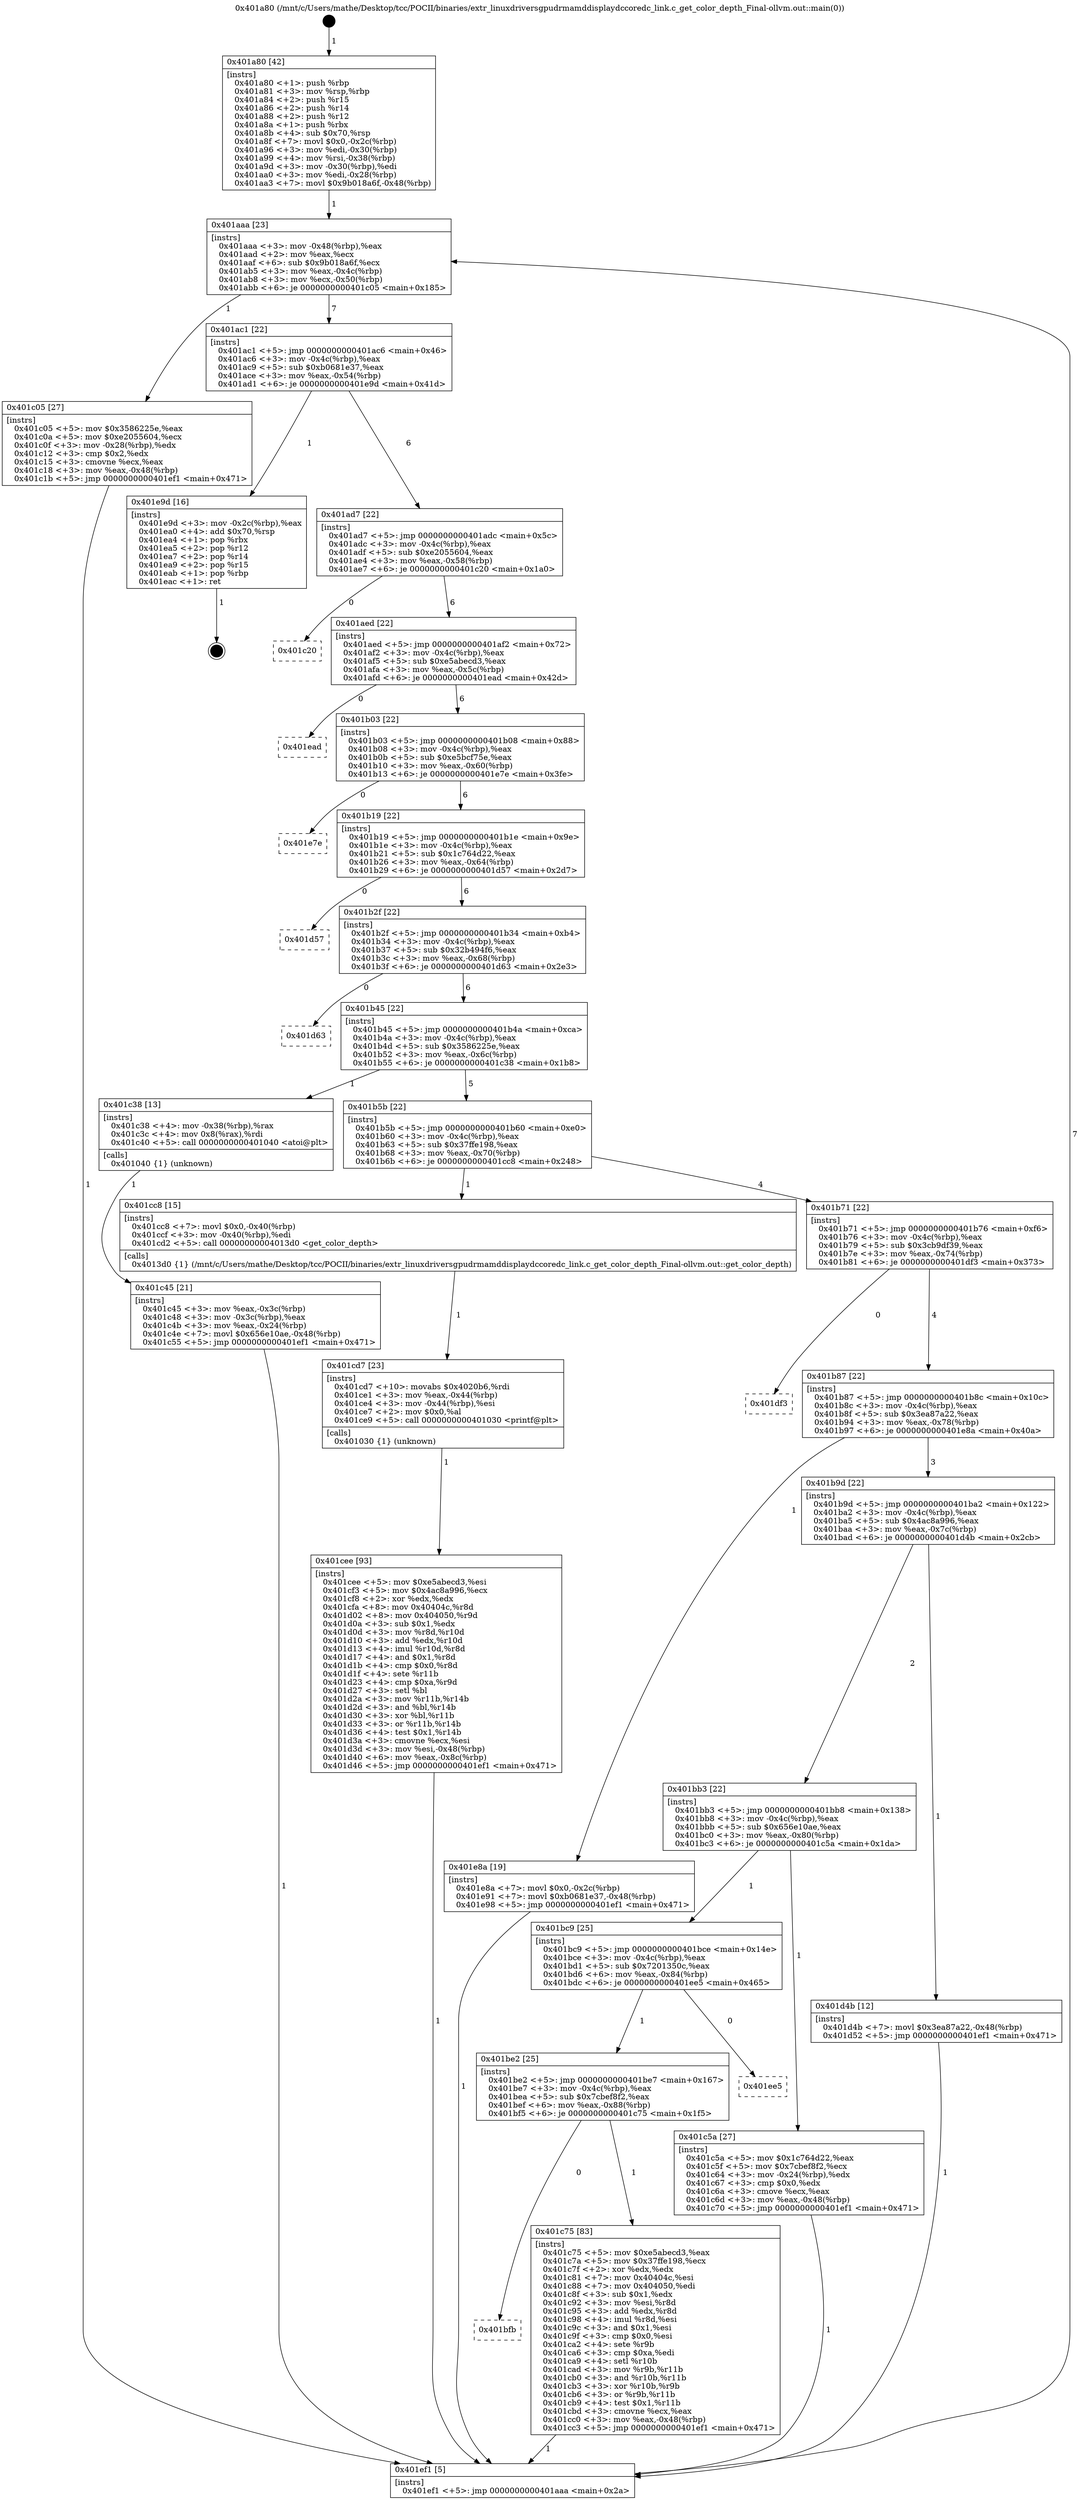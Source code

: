 digraph "0x401a80" {
  label = "0x401a80 (/mnt/c/Users/mathe/Desktop/tcc/POCII/binaries/extr_linuxdriversgpudrmamddisplaydccoredc_link.c_get_color_depth_Final-ollvm.out::main(0))"
  labelloc = "t"
  node[shape=record]

  Entry [label="",width=0.3,height=0.3,shape=circle,fillcolor=black,style=filled]
  "0x401aaa" [label="{
     0x401aaa [23]\l
     | [instrs]\l
     &nbsp;&nbsp;0x401aaa \<+3\>: mov -0x48(%rbp),%eax\l
     &nbsp;&nbsp;0x401aad \<+2\>: mov %eax,%ecx\l
     &nbsp;&nbsp;0x401aaf \<+6\>: sub $0x9b018a6f,%ecx\l
     &nbsp;&nbsp;0x401ab5 \<+3\>: mov %eax,-0x4c(%rbp)\l
     &nbsp;&nbsp;0x401ab8 \<+3\>: mov %ecx,-0x50(%rbp)\l
     &nbsp;&nbsp;0x401abb \<+6\>: je 0000000000401c05 \<main+0x185\>\l
  }"]
  "0x401c05" [label="{
     0x401c05 [27]\l
     | [instrs]\l
     &nbsp;&nbsp;0x401c05 \<+5\>: mov $0x3586225e,%eax\l
     &nbsp;&nbsp;0x401c0a \<+5\>: mov $0xe2055604,%ecx\l
     &nbsp;&nbsp;0x401c0f \<+3\>: mov -0x28(%rbp),%edx\l
     &nbsp;&nbsp;0x401c12 \<+3\>: cmp $0x2,%edx\l
     &nbsp;&nbsp;0x401c15 \<+3\>: cmovne %ecx,%eax\l
     &nbsp;&nbsp;0x401c18 \<+3\>: mov %eax,-0x48(%rbp)\l
     &nbsp;&nbsp;0x401c1b \<+5\>: jmp 0000000000401ef1 \<main+0x471\>\l
  }"]
  "0x401ac1" [label="{
     0x401ac1 [22]\l
     | [instrs]\l
     &nbsp;&nbsp;0x401ac1 \<+5\>: jmp 0000000000401ac6 \<main+0x46\>\l
     &nbsp;&nbsp;0x401ac6 \<+3\>: mov -0x4c(%rbp),%eax\l
     &nbsp;&nbsp;0x401ac9 \<+5\>: sub $0xb0681e37,%eax\l
     &nbsp;&nbsp;0x401ace \<+3\>: mov %eax,-0x54(%rbp)\l
     &nbsp;&nbsp;0x401ad1 \<+6\>: je 0000000000401e9d \<main+0x41d\>\l
  }"]
  "0x401ef1" [label="{
     0x401ef1 [5]\l
     | [instrs]\l
     &nbsp;&nbsp;0x401ef1 \<+5\>: jmp 0000000000401aaa \<main+0x2a\>\l
  }"]
  "0x401a80" [label="{
     0x401a80 [42]\l
     | [instrs]\l
     &nbsp;&nbsp;0x401a80 \<+1\>: push %rbp\l
     &nbsp;&nbsp;0x401a81 \<+3\>: mov %rsp,%rbp\l
     &nbsp;&nbsp;0x401a84 \<+2\>: push %r15\l
     &nbsp;&nbsp;0x401a86 \<+2\>: push %r14\l
     &nbsp;&nbsp;0x401a88 \<+2\>: push %r12\l
     &nbsp;&nbsp;0x401a8a \<+1\>: push %rbx\l
     &nbsp;&nbsp;0x401a8b \<+4\>: sub $0x70,%rsp\l
     &nbsp;&nbsp;0x401a8f \<+7\>: movl $0x0,-0x2c(%rbp)\l
     &nbsp;&nbsp;0x401a96 \<+3\>: mov %edi,-0x30(%rbp)\l
     &nbsp;&nbsp;0x401a99 \<+4\>: mov %rsi,-0x38(%rbp)\l
     &nbsp;&nbsp;0x401a9d \<+3\>: mov -0x30(%rbp),%edi\l
     &nbsp;&nbsp;0x401aa0 \<+3\>: mov %edi,-0x28(%rbp)\l
     &nbsp;&nbsp;0x401aa3 \<+7\>: movl $0x9b018a6f,-0x48(%rbp)\l
  }"]
  Exit [label="",width=0.3,height=0.3,shape=circle,fillcolor=black,style=filled,peripheries=2]
  "0x401e9d" [label="{
     0x401e9d [16]\l
     | [instrs]\l
     &nbsp;&nbsp;0x401e9d \<+3\>: mov -0x2c(%rbp),%eax\l
     &nbsp;&nbsp;0x401ea0 \<+4\>: add $0x70,%rsp\l
     &nbsp;&nbsp;0x401ea4 \<+1\>: pop %rbx\l
     &nbsp;&nbsp;0x401ea5 \<+2\>: pop %r12\l
     &nbsp;&nbsp;0x401ea7 \<+2\>: pop %r14\l
     &nbsp;&nbsp;0x401ea9 \<+2\>: pop %r15\l
     &nbsp;&nbsp;0x401eab \<+1\>: pop %rbp\l
     &nbsp;&nbsp;0x401eac \<+1\>: ret\l
  }"]
  "0x401ad7" [label="{
     0x401ad7 [22]\l
     | [instrs]\l
     &nbsp;&nbsp;0x401ad7 \<+5\>: jmp 0000000000401adc \<main+0x5c\>\l
     &nbsp;&nbsp;0x401adc \<+3\>: mov -0x4c(%rbp),%eax\l
     &nbsp;&nbsp;0x401adf \<+5\>: sub $0xe2055604,%eax\l
     &nbsp;&nbsp;0x401ae4 \<+3\>: mov %eax,-0x58(%rbp)\l
     &nbsp;&nbsp;0x401ae7 \<+6\>: je 0000000000401c20 \<main+0x1a0\>\l
  }"]
  "0x401cee" [label="{
     0x401cee [93]\l
     | [instrs]\l
     &nbsp;&nbsp;0x401cee \<+5\>: mov $0xe5abecd3,%esi\l
     &nbsp;&nbsp;0x401cf3 \<+5\>: mov $0x4ac8a996,%ecx\l
     &nbsp;&nbsp;0x401cf8 \<+2\>: xor %edx,%edx\l
     &nbsp;&nbsp;0x401cfa \<+8\>: mov 0x40404c,%r8d\l
     &nbsp;&nbsp;0x401d02 \<+8\>: mov 0x404050,%r9d\l
     &nbsp;&nbsp;0x401d0a \<+3\>: sub $0x1,%edx\l
     &nbsp;&nbsp;0x401d0d \<+3\>: mov %r8d,%r10d\l
     &nbsp;&nbsp;0x401d10 \<+3\>: add %edx,%r10d\l
     &nbsp;&nbsp;0x401d13 \<+4\>: imul %r10d,%r8d\l
     &nbsp;&nbsp;0x401d17 \<+4\>: and $0x1,%r8d\l
     &nbsp;&nbsp;0x401d1b \<+4\>: cmp $0x0,%r8d\l
     &nbsp;&nbsp;0x401d1f \<+4\>: sete %r11b\l
     &nbsp;&nbsp;0x401d23 \<+4\>: cmp $0xa,%r9d\l
     &nbsp;&nbsp;0x401d27 \<+3\>: setl %bl\l
     &nbsp;&nbsp;0x401d2a \<+3\>: mov %r11b,%r14b\l
     &nbsp;&nbsp;0x401d2d \<+3\>: and %bl,%r14b\l
     &nbsp;&nbsp;0x401d30 \<+3\>: xor %bl,%r11b\l
     &nbsp;&nbsp;0x401d33 \<+3\>: or %r11b,%r14b\l
     &nbsp;&nbsp;0x401d36 \<+4\>: test $0x1,%r14b\l
     &nbsp;&nbsp;0x401d3a \<+3\>: cmovne %ecx,%esi\l
     &nbsp;&nbsp;0x401d3d \<+3\>: mov %esi,-0x48(%rbp)\l
     &nbsp;&nbsp;0x401d40 \<+6\>: mov %eax,-0x8c(%rbp)\l
     &nbsp;&nbsp;0x401d46 \<+5\>: jmp 0000000000401ef1 \<main+0x471\>\l
  }"]
  "0x401c20" [label="{
     0x401c20\l
  }", style=dashed]
  "0x401aed" [label="{
     0x401aed [22]\l
     | [instrs]\l
     &nbsp;&nbsp;0x401aed \<+5\>: jmp 0000000000401af2 \<main+0x72\>\l
     &nbsp;&nbsp;0x401af2 \<+3\>: mov -0x4c(%rbp),%eax\l
     &nbsp;&nbsp;0x401af5 \<+5\>: sub $0xe5abecd3,%eax\l
     &nbsp;&nbsp;0x401afa \<+3\>: mov %eax,-0x5c(%rbp)\l
     &nbsp;&nbsp;0x401afd \<+6\>: je 0000000000401ead \<main+0x42d\>\l
  }"]
  "0x401cd7" [label="{
     0x401cd7 [23]\l
     | [instrs]\l
     &nbsp;&nbsp;0x401cd7 \<+10\>: movabs $0x4020b6,%rdi\l
     &nbsp;&nbsp;0x401ce1 \<+3\>: mov %eax,-0x44(%rbp)\l
     &nbsp;&nbsp;0x401ce4 \<+3\>: mov -0x44(%rbp),%esi\l
     &nbsp;&nbsp;0x401ce7 \<+2\>: mov $0x0,%al\l
     &nbsp;&nbsp;0x401ce9 \<+5\>: call 0000000000401030 \<printf@plt\>\l
     | [calls]\l
     &nbsp;&nbsp;0x401030 \{1\} (unknown)\l
  }"]
  "0x401ead" [label="{
     0x401ead\l
  }", style=dashed]
  "0x401b03" [label="{
     0x401b03 [22]\l
     | [instrs]\l
     &nbsp;&nbsp;0x401b03 \<+5\>: jmp 0000000000401b08 \<main+0x88\>\l
     &nbsp;&nbsp;0x401b08 \<+3\>: mov -0x4c(%rbp),%eax\l
     &nbsp;&nbsp;0x401b0b \<+5\>: sub $0xe5bcf75e,%eax\l
     &nbsp;&nbsp;0x401b10 \<+3\>: mov %eax,-0x60(%rbp)\l
     &nbsp;&nbsp;0x401b13 \<+6\>: je 0000000000401e7e \<main+0x3fe\>\l
  }"]
  "0x401bfb" [label="{
     0x401bfb\l
  }", style=dashed]
  "0x401e7e" [label="{
     0x401e7e\l
  }", style=dashed]
  "0x401b19" [label="{
     0x401b19 [22]\l
     | [instrs]\l
     &nbsp;&nbsp;0x401b19 \<+5\>: jmp 0000000000401b1e \<main+0x9e\>\l
     &nbsp;&nbsp;0x401b1e \<+3\>: mov -0x4c(%rbp),%eax\l
     &nbsp;&nbsp;0x401b21 \<+5\>: sub $0x1c764d22,%eax\l
     &nbsp;&nbsp;0x401b26 \<+3\>: mov %eax,-0x64(%rbp)\l
     &nbsp;&nbsp;0x401b29 \<+6\>: je 0000000000401d57 \<main+0x2d7\>\l
  }"]
  "0x401c75" [label="{
     0x401c75 [83]\l
     | [instrs]\l
     &nbsp;&nbsp;0x401c75 \<+5\>: mov $0xe5abecd3,%eax\l
     &nbsp;&nbsp;0x401c7a \<+5\>: mov $0x37ffe198,%ecx\l
     &nbsp;&nbsp;0x401c7f \<+2\>: xor %edx,%edx\l
     &nbsp;&nbsp;0x401c81 \<+7\>: mov 0x40404c,%esi\l
     &nbsp;&nbsp;0x401c88 \<+7\>: mov 0x404050,%edi\l
     &nbsp;&nbsp;0x401c8f \<+3\>: sub $0x1,%edx\l
     &nbsp;&nbsp;0x401c92 \<+3\>: mov %esi,%r8d\l
     &nbsp;&nbsp;0x401c95 \<+3\>: add %edx,%r8d\l
     &nbsp;&nbsp;0x401c98 \<+4\>: imul %r8d,%esi\l
     &nbsp;&nbsp;0x401c9c \<+3\>: and $0x1,%esi\l
     &nbsp;&nbsp;0x401c9f \<+3\>: cmp $0x0,%esi\l
     &nbsp;&nbsp;0x401ca2 \<+4\>: sete %r9b\l
     &nbsp;&nbsp;0x401ca6 \<+3\>: cmp $0xa,%edi\l
     &nbsp;&nbsp;0x401ca9 \<+4\>: setl %r10b\l
     &nbsp;&nbsp;0x401cad \<+3\>: mov %r9b,%r11b\l
     &nbsp;&nbsp;0x401cb0 \<+3\>: and %r10b,%r11b\l
     &nbsp;&nbsp;0x401cb3 \<+3\>: xor %r10b,%r9b\l
     &nbsp;&nbsp;0x401cb6 \<+3\>: or %r9b,%r11b\l
     &nbsp;&nbsp;0x401cb9 \<+4\>: test $0x1,%r11b\l
     &nbsp;&nbsp;0x401cbd \<+3\>: cmovne %ecx,%eax\l
     &nbsp;&nbsp;0x401cc0 \<+3\>: mov %eax,-0x48(%rbp)\l
     &nbsp;&nbsp;0x401cc3 \<+5\>: jmp 0000000000401ef1 \<main+0x471\>\l
  }"]
  "0x401d57" [label="{
     0x401d57\l
  }", style=dashed]
  "0x401b2f" [label="{
     0x401b2f [22]\l
     | [instrs]\l
     &nbsp;&nbsp;0x401b2f \<+5\>: jmp 0000000000401b34 \<main+0xb4\>\l
     &nbsp;&nbsp;0x401b34 \<+3\>: mov -0x4c(%rbp),%eax\l
     &nbsp;&nbsp;0x401b37 \<+5\>: sub $0x32b494f6,%eax\l
     &nbsp;&nbsp;0x401b3c \<+3\>: mov %eax,-0x68(%rbp)\l
     &nbsp;&nbsp;0x401b3f \<+6\>: je 0000000000401d63 \<main+0x2e3\>\l
  }"]
  "0x401be2" [label="{
     0x401be2 [25]\l
     | [instrs]\l
     &nbsp;&nbsp;0x401be2 \<+5\>: jmp 0000000000401be7 \<main+0x167\>\l
     &nbsp;&nbsp;0x401be7 \<+3\>: mov -0x4c(%rbp),%eax\l
     &nbsp;&nbsp;0x401bea \<+5\>: sub $0x7cbef8f2,%eax\l
     &nbsp;&nbsp;0x401bef \<+6\>: mov %eax,-0x88(%rbp)\l
     &nbsp;&nbsp;0x401bf5 \<+6\>: je 0000000000401c75 \<main+0x1f5\>\l
  }"]
  "0x401d63" [label="{
     0x401d63\l
  }", style=dashed]
  "0x401b45" [label="{
     0x401b45 [22]\l
     | [instrs]\l
     &nbsp;&nbsp;0x401b45 \<+5\>: jmp 0000000000401b4a \<main+0xca\>\l
     &nbsp;&nbsp;0x401b4a \<+3\>: mov -0x4c(%rbp),%eax\l
     &nbsp;&nbsp;0x401b4d \<+5\>: sub $0x3586225e,%eax\l
     &nbsp;&nbsp;0x401b52 \<+3\>: mov %eax,-0x6c(%rbp)\l
     &nbsp;&nbsp;0x401b55 \<+6\>: je 0000000000401c38 \<main+0x1b8\>\l
  }"]
  "0x401ee5" [label="{
     0x401ee5\l
  }", style=dashed]
  "0x401c38" [label="{
     0x401c38 [13]\l
     | [instrs]\l
     &nbsp;&nbsp;0x401c38 \<+4\>: mov -0x38(%rbp),%rax\l
     &nbsp;&nbsp;0x401c3c \<+4\>: mov 0x8(%rax),%rdi\l
     &nbsp;&nbsp;0x401c40 \<+5\>: call 0000000000401040 \<atoi@plt\>\l
     | [calls]\l
     &nbsp;&nbsp;0x401040 \{1\} (unknown)\l
  }"]
  "0x401b5b" [label="{
     0x401b5b [22]\l
     | [instrs]\l
     &nbsp;&nbsp;0x401b5b \<+5\>: jmp 0000000000401b60 \<main+0xe0\>\l
     &nbsp;&nbsp;0x401b60 \<+3\>: mov -0x4c(%rbp),%eax\l
     &nbsp;&nbsp;0x401b63 \<+5\>: sub $0x37ffe198,%eax\l
     &nbsp;&nbsp;0x401b68 \<+3\>: mov %eax,-0x70(%rbp)\l
     &nbsp;&nbsp;0x401b6b \<+6\>: je 0000000000401cc8 \<main+0x248\>\l
  }"]
  "0x401c45" [label="{
     0x401c45 [21]\l
     | [instrs]\l
     &nbsp;&nbsp;0x401c45 \<+3\>: mov %eax,-0x3c(%rbp)\l
     &nbsp;&nbsp;0x401c48 \<+3\>: mov -0x3c(%rbp),%eax\l
     &nbsp;&nbsp;0x401c4b \<+3\>: mov %eax,-0x24(%rbp)\l
     &nbsp;&nbsp;0x401c4e \<+7\>: movl $0x656e10ae,-0x48(%rbp)\l
     &nbsp;&nbsp;0x401c55 \<+5\>: jmp 0000000000401ef1 \<main+0x471\>\l
  }"]
  "0x401bc9" [label="{
     0x401bc9 [25]\l
     | [instrs]\l
     &nbsp;&nbsp;0x401bc9 \<+5\>: jmp 0000000000401bce \<main+0x14e\>\l
     &nbsp;&nbsp;0x401bce \<+3\>: mov -0x4c(%rbp),%eax\l
     &nbsp;&nbsp;0x401bd1 \<+5\>: sub $0x7201350c,%eax\l
     &nbsp;&nbsp;0x401bd6 \<+6\>: mov %eax,-0x84(%rbp)\l
     &nbsp;&nbsp;0x401bdc \<+6\>: je 0000000000401ee5 \<main+0x465\>\l
  }"]
  "0x401cc8" [label="{
     0x401cc8 [15]\l
     | [instrs]\l
     &nbsp;&nbsp;0x401cc8 \<+7\>: movl $0x0,-0x40(%rbp)\l
     &nbsp;&nbsp;0x401ccf \<+3\>: mov -0x40(%rbp),%edi\l
     &nbsp;&nbsp;0x401cd2 \<+5\>: call 00000000004013d0 \<get_color_depth\>\l
     | [calls]\l
     &nbsp;&nbsp;0x4013d0 \{1\} (/mnt/c/Users/mathe/Desktop/tcc/POCII/binaries/extr_linuxdriversgpudrmamddisplaydccoredc_link.c_get_color_depth_Final-ollvm.out::get_color_depth)\l
  }"]
  "0x401b71" [label="{
     0x401b71 [22]\l
     | [instrs]\l
     &nbsp;&nbsp;0x401b71 \<+5\>: jmp 0000000000401b76 \<main+0xf6\>\l
     &nbsp;&nbsp;0x401b76 \<+3\>: mov -0x4c(%rbp),%eax\l
     &nbsp;&nbsp;0x401b79 \<+5\>: sub $0x3cb9df39,%eax\l
     &nbsp;&nbsp;0x401b7e \<+3\>: mov %eax,-0x74(%rbp)\l
     &nbsp;&nbsp;0x401b81 \<+6\>: je 0000000000401df3 \<main+0x373\>\l
  }"]
  "0x401c5a" [label="{
     0x401c5a [27]\l
     | [instrs]\l
     &nbsp;&nbsp;0x401c5a \<+5\>: mov $0x1c764d22,%eax\l
     &nbsp;&nbsp;0x401c5f \<+5\>: mov $0x7cbef8f2,%ecx\l
     &nbsp;&nbsp;0x401c64 \<+3\>: mov -0x24(%rbp),%edx\l
     &nbsp;&nbsp;0x401c67 \<+3\>: cmp $0x0,%edx\l
     &nbsp;&nbsp;0x401c6a \<+3\>: cmove %ecx,%eax\l
     &nbsp;&nbsp;0x401c6d \<+3\>: mov %eax,-0x48(%rbp)\l
     &nbsp;&nbsp;0x401c70 \<+5\>: jmp 0000000000401ef1 \<main+0x471\>\l
  }"]
  "0x401df3" [label="{
     0x401df3\l
  }", style=dashed]
  "0x401b87" [label="{
     0x401b87 [22]\l
     | [instrs]\l
     &nbsp;&nbsp;0x401b87 \<+5\>: jmp 0000000000401b8c \<main+0x10c\>\l
     &nbsp;&nbsp;0x401b8c \<+3\>: mov -0x4c(%rbp),%eax\l
     &nbsp;&nbsp;0x401b8f \<+5\>: sub $0x3ea87a22,%eax\l
     &nbsp;&nbsp;0x401b94 \<+3\>: mov %eax,-0x78(%rbp)\l
     &nbsp;&nbsp;0x401b97 \<+6\>: je 0000000000401e8a \<main+0x40a\>\l
  }"]
  "0x401bb3" [label="{
     0x401bb3 [22]\l
     | [instrs]\l
     &nbsp;&nbsp;0x401bb3 \<+5\>: jmp 0000000000401bb8 \<main+0x138\>\l
     &nbsp;&nbsp;0x401bb8 \<+3\>: mov -0x4c(%rbp),%eax\l
     &nbsp;&nbsp;0x401bbb \<+5\>: sub $0x656e10ae,%eax\l
     &nbsp;&nbsp;0x401bc0 \<+3\>: mov %eax,-0x80(%rbp)\l
     &nbsp;&nbsp;0x401bc3 \<+6\>: je 0000000000401c5a \<main+0x1da\>\l
  }"]
  "0x401e8a" [label="{
     0x401e8a [19]\l
     | [instrs]\l
     &nbsp;&nbsp;0x401e8a \<+7\>: movl $0x0,-0x2c(%rbp)\l
     &nbsp;&nbsp;0x401e91 \<+7\>: movl $0xb0681e37,-0x48(%rbp)\l
     &nbsp;&nbsp;0x401e98 \<+5\>: jmp 0000000000401ef1 \<main+0x471\>\l
  }"]
  "0x401b9d" [label="{
     0x401b9d [22]\l
     | [instrs]\l
     &nbsp;&nbsp;0x401b9d \<+5\>: jmp 0000000000401ba2 \<main+0x122\>\l
     &nbsp;&nbsp;0x401ba2 \<+3\>: mov -0x4c(%rbp),%eax\l
     &nbsp;&nbsp;0x401ba5 \<+5\>: sub $0x4ac8a996,%eax\l
     &nbsp;&nbsp;0x401baa \<+3\>: mov %eax,-0x7c(%rbp)\l
     &nbsp;&nbsp;0x401bad \<+6\>: je 0000000000401d4b \<main+0x2cb\>\l
  }"]
  "0x401d4b" [label="{
     0x401d4b [12]\l
     | [instrs]\l
     &nbsp;&nbsp;0x401d4b \<+7\>: movl $0x3ea87a22,-0x48(%rbp)\l
     &nbsp;&nbsp;0x401d52 \<+5\>: jmp 0000000000401ef1 \<main+0x471\>\l
  }"]
  Entry -> "0x401a80" [label=" 1"]
  "0x401aaa" -> "0x401c05" [label=" 1"]
  "0x401aaa" -> "0x401ac1" [label=" 7"]
  "0x401c05" -> "0x401ef1" [label=" 1"]
  "0x401a80" -> "0x401aaa" [label=" 1"]
  "0x401ef1" -> "0x401aaa" [label=" 7"]
  "0x401e9d" -> Exit [label=" 1"]
  "0x401ac1" -> "0x401e9d" [label=" 1"]
  "0x401ac1" -> "0x401ad7" [label=" 6"]
  "0x401e8a" -> "0x401ef1" [label=" 1"]
  "0x401ad7" -> "0x401c20" [label=" 0"]
  "0x401ad7" -> "0x401aed" [label=" 6"]
  "0x401d4b" -> "0x401ef1" [label=" 1"]
  "0x401aed" -> "0x401ead" [label=" 0"]
  "0x401aed" -> "0x401b03" [label=" 6"]
  "0x401cee" -> "0x401ef1" [label=" 1"]
  "0x401b03" -> "0x401e7e" [label=" 0"]
  "0x401b03" -> "0x401b19" [label=" 6"]
  "0x401cd7" -> "0x401cee" [label=" 1"]
  "0x401b19" -> "0x401d57" [label=" 0"]
  "0x401b19" -> "0x401b2f" [label=" 6"]
  "0x401cc8" -> "0x401cd7" [label=" 1"]
  "0x401b2f" -> "0x401d63" [label=" 0"]
  "0x401b2f" -> "0x401b45" [label=" 6"]
  "0x401be2" -> "0x401bfb" [label=" 0"]
  "0x401b45" -> "0x401c38" [label=" 1"]
  "0x401b45" -> "0x401b5b" [label=" 5"]
  "0x401c38" -> "0x401c45" [label=" 1"]
  "0x401c45" -> "0x401ef1" [label=" 1"]
  "0x401be2" -> "0x401c75" [label=" 1"]
  "0x401b5b" -> "0x401cc8" [label=" 1"]
  "0x401b5b" -> "0x401b71" [label=" 4"]
  "0x401bc9" -> "0x401be2" [label=" 1"]
  "0x401b71" -> "0x401df3" [label=" 0"]
  "0x401b71" -> "0x401b87" [label=" 4"]
  "0x401bc9" -> "0x401ee5" [label=" 0"]
  "0x401b87" -> "0x401e8a" [label=" 1"]
  "0x401b87" -> "0x401b9d" [label=" 3"]
  "0x401c5a" -> "0x401ef1" [label=" 1"]
  "0x401b9d" -> "0x401d4b" [label=" 1"]
  "0x401b9d" -> "0x401bb3" [label=" 2"]
  "0x401c75" -> "0x401ef1" [label=" 1"]
  "0x401bb3" -> "0x401c5a" [label=" 1"]
  "0x401bb3" -> "0x401bc9" [label=" 1"]
}
